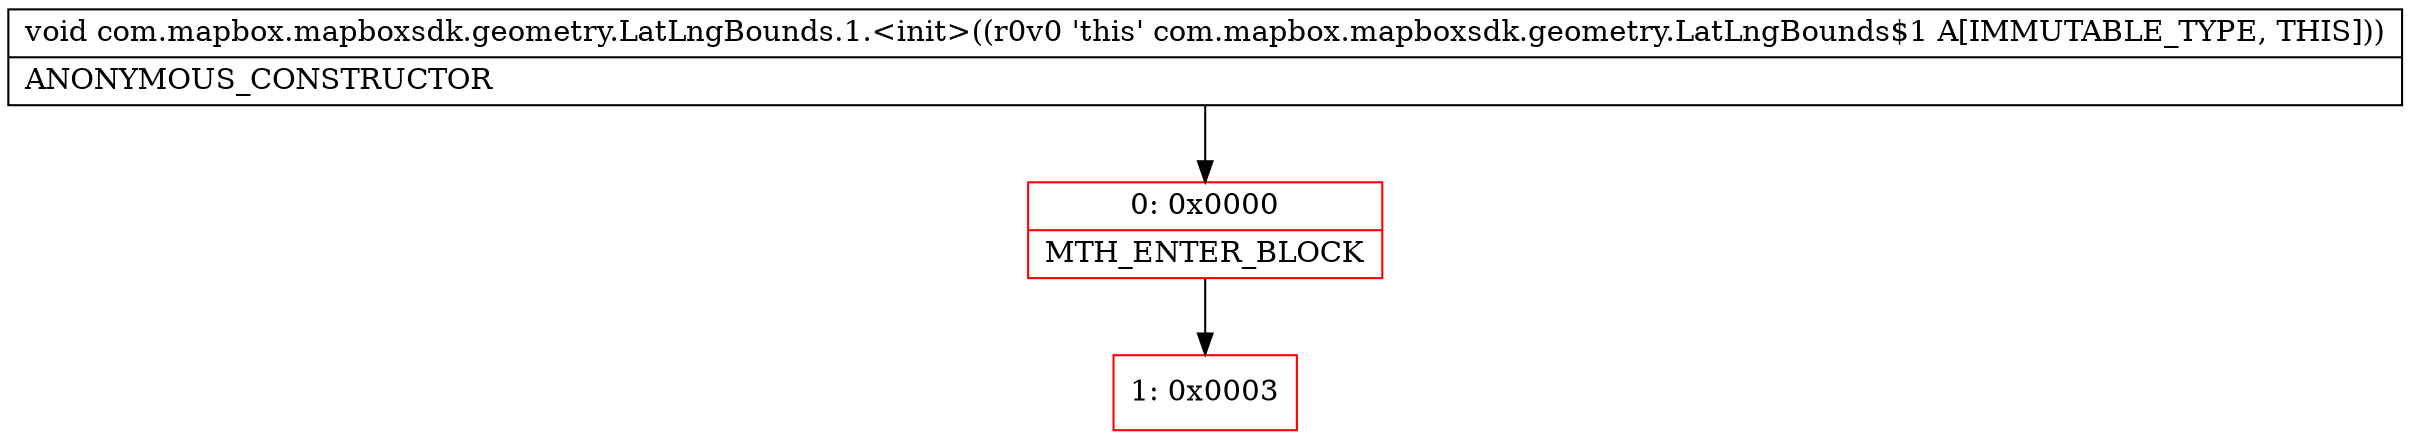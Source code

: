 digraph "CFG forcom.mapbox.mapboxsdk.geometry.LatLngBounds.1.\<init\>()V" {
subgraph cluster_Region_901057376 {
label = "R(0)";
node [shape=record,color=blue];
}
Node_0 [shape=record,color=red,label="{0\:\ 0x0000|MTH_ENTER_BLOCK\l}"];
Node_1 [shape=record,color=red,label="{1\:\ 0x0003}"];
MethodNode[shape=record,label="{void com.mapbox.mapboxsdk.geometry.LatLngBounds.1.\<init\>((r0v0 'this' com.mapbox.mapboxsdk.geometry.LatLngBounds$1 A[IMMUTABLE_TYPE, THIS]))  | ANONYMOUS_CONSTRUCTOR\l}"];
MethodNode -> Node_0;
Node_0 -> Node_1;
}

